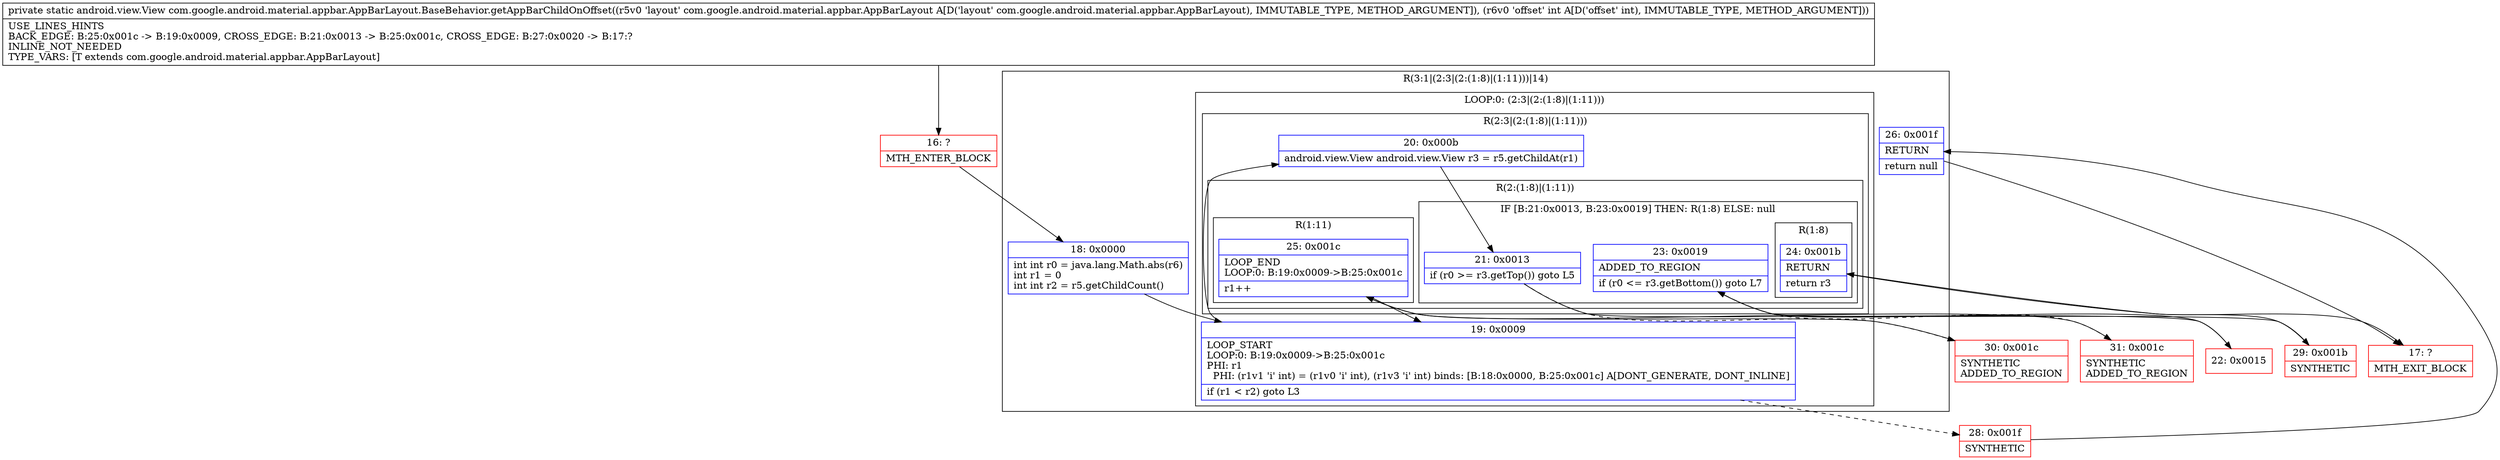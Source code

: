 digraph "CFG forcom.google.android.material.appbar.AppBarLayout.BaseBehavior.getAppBarChildOnOffset(Lcom\/google\/android\/material\/appbar\/AppBarLayout;I)Landroid\/view\/View;" {
subgraph cluster_Region_295641680 {
label = "R(3:1|(2:3|(2:(1:8)|(1:11)))|14)";
node [shape=record,color=blue];
Node_18 [shape=record,label="{18\:\ 0x0000|int int r0 = java.lang.Math.abs(r6)\lint r1 = 0\lint int r2 = r5.getChildCount()\l}"];
subgraph cluster_LoopRegion_1918989510 {
label = "LOOP:0: (2:3|(2:(1:8)|(1:11)))";
node [shape=record,color=blue];
Node_19 [shape=record,label="{19\:\ 0x0009|LOOP_START\lLOOP:0: B:19:0x0009\-\>B:25:0x001c\lPHI: r1 \l  PHI: (r1v1 'i' int) = (r1v0 'i' int), (r1v3 'i' int) binds: [B:18:0x0000, B:25:0x001c] A[DONT_GENERATE, DONT_INLINE]\l|if (r1 \< r2) goto L3\l}"];
subgraph cluster_Region_1381394993 {
label = "R(2:3|(2:(1:8)|(1:11)))";
node [shape=record,color=blue];
Node_20 [shape=record,label="{20\:\ 0x000b|android.view.View android.view.View r3 = r5.getChildAt(r1)\l}"];
subgraph cluster_Region_1800319522 {
label = "R(2:(1:8)|(1:11))";
node [shape=record,color=blue];
subgraph cluster_IfRegion_1641726607 {
label = "IF [B:21:0x0013, B:23:0x0019] THEN: R(1:8) ELSE: null";
node [shape=record,color=blue];
Node_21 [shape=record,label="{21\:\ 0x0013|if (r0 \>= r3.getTop()) goto L5\l}"];
Node_23 [shape=record,label="{23\:\ 0x0019|ADDED_TO_REGION\l|if (r0 \<= r3.getBottom()) goto L7\l}"];
subgraph cluster_Region_1697584206 {
label = "R(1:8)";
node [shape=record,color=blue];
Node_24 [shape=record,label="{24\:\ 0x001b|RETURN\l|return r3\l}"];
}
}
subgraph cluster_Region_976441989 {
label = "R(1:11)";
node [shape=record,color=blue];
Node_25 [shape=record,label="{25\:\ 0x001c|LOOP_END\lLOOP:0: B:19:0x0009\-\>B:25:0x001c\l|r1++\l}"];
}
}
}
}
Node_26 [shape=record,label="{26\:\ 0x001f|RETURN\l|return null\l}"];
}
Node_16 [shape=record,color=red,label="{16\:\ ?|MTH_ENTER_BLOCK\l}"];
Node_22 [shape=record,color=red,label="{22\:\ 0x0015}"];
Node_29 [shape=record,color=red,label="{29\:\ 0x001b|SYNTHETIC\l}"];
Node_17 [shape=record,color=red,label="{17\:\ ?|MTH_EXIT_BLOCK\l}"];
Node_31 [shape=record,color=red,label="{31\:\ 0x001c|SYNTHETIC\lADDED_TO_REGION\l}"];
Node_30 [shape=record,color=red,label="{30\:\ 0x001c|SYNTHETIC\lADDED_TO_REGION\l}"];
Node_28 [shape=record,color=red,label="{28\:\ 0x001f|SYNTHETIC\l}"];
MethodNode[shape=record,label="{private static android.view.View com.google.android.material.appbar.AppBarLayout.BaseBehavior.getAppBarChildOnOffset((r5v0 'layout' com.google.android.material.appbar.AppBarLayout A[D('layout' com.google.android.material.appbar.AppBarLayout), IMMUTABLE_TYPE, METHOD_ARGUMENT]), (r6v0 'offset' int A[D('offset' int), IMMUTABLE_TYPE, METHOD_ARGUMENT]))  | USE_LINES_HINTS\lBACK_EDGE: B:25:0x001c \-\> B:19:0x0009, CROSS_EDGE: B:21:0x0013 \-\> B:25:0x001c, CROSS_EDGE: B:27:0x0020 \-\> B:17:?\lINLINE_NOT_NEEDED\lTYPE_VARS: [T extends com.google.android.material.appbar.AppBarLayout]\l}"];
MethodNode -> Node_16;Node_18 -> Node_19;
Node_19 -> Node_20;
Node_19 -> Node_28[style=dashed];
Node_20 -> Node_21;
Node_21 -> Node_22;
Node_21 -> Node_30[style=dashed];
Node_23 -> Node_29;
Node_23 -> Node_31[style=dashed];
Node_24 -> Node_17;
Node_25 -> Node_19;
Node_26 -> Node_17;
Node_16 -> Node_18;
Node_22 -> Node_23;
Node_29 -> Node_24;
Node_31 -> Node_25;
Node_30 -> Node_25;
Node_28 -> Node_26;
}

